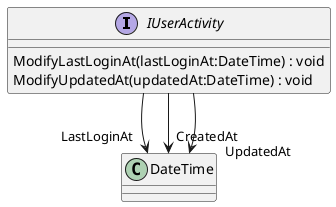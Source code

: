 @startuml
interface IUserActivity {
    ModifyLastLoginAt(lastLoginAt:DateTime) : void
    ModifyUpdatedAt(updatedAt:DateTime) : void
}
IUserActivity --> "LastLoginAt" DateTime
IUserActivity --> "CreatedAt" DateTime
IUserActivity --> "UpdatedAt" DateTime
@enduml
